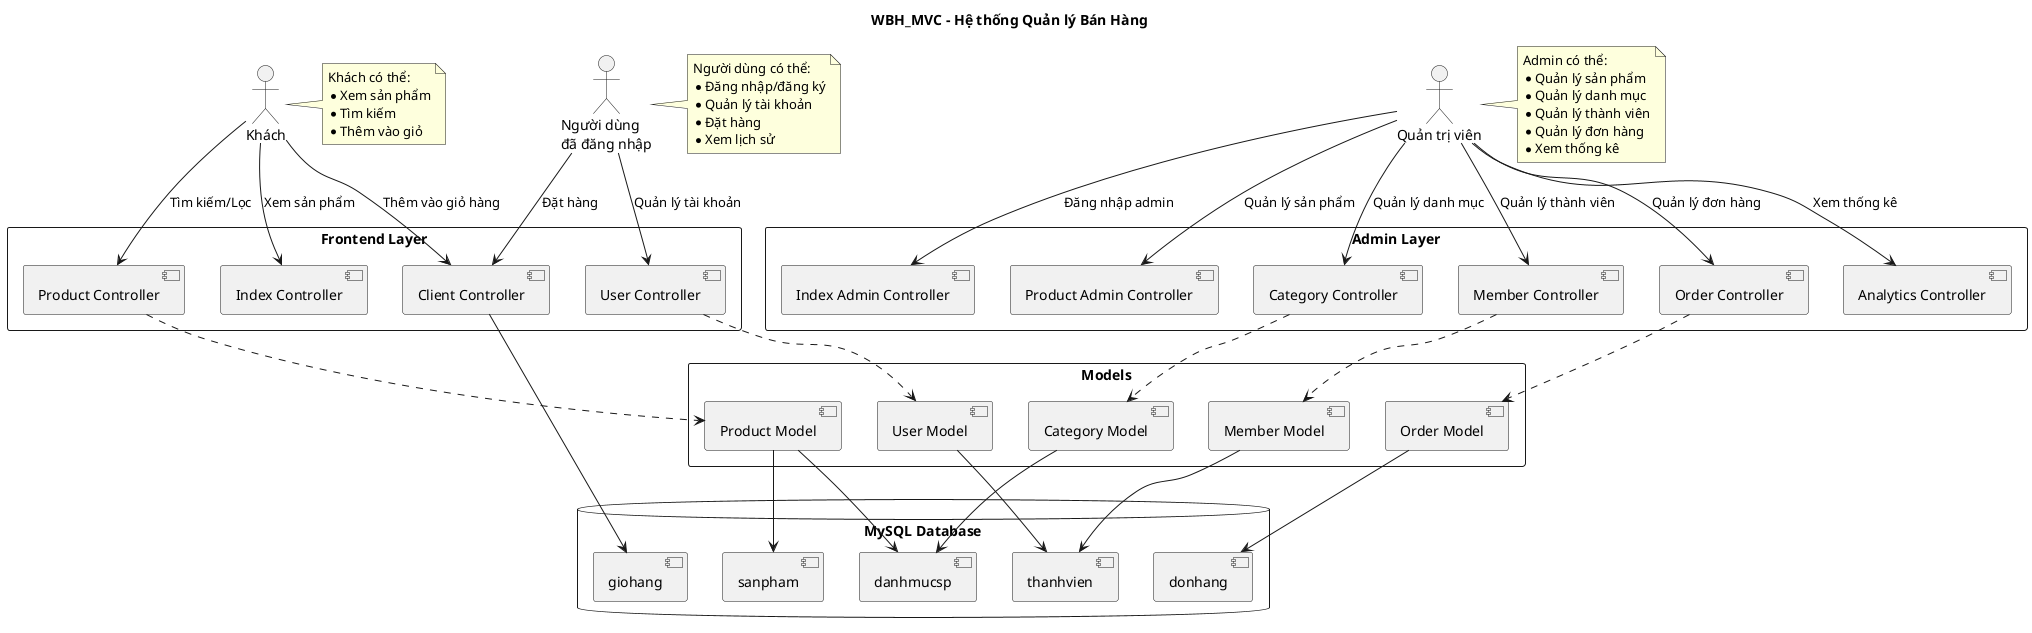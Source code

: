@startuml WBH_MVC System Architecture

skinparam packageStyle rectangle

title WBH_MVC - Hệ thống Quản lý Bán Hàng

' Định nghĩa actors
actor "Khách" as Guest
actor "Người dùng\nđã đăng nhập" as User
actor "Quản trị viên" as Admin

' Định nghĩa các package chính
package "Frontend Layer" {
    [Index Controller] as IC
    [Product Controller] as PC
    [Client Controller] as CC
    [User Controller] as UC
}

package "Admin Layer" {
    [Index Admin Controller] as IAC
    [Product Admin Controller] as PAC
    [Category Controller] as CatC
    [Member Controller] as MC
    [Order Controller] as OC
    [Analytics Controller] as AC
}

package "Models" {
    [Product Model] as PM
    [Category Model] as CM
    [User Model] as UM
    [Member Model] as MM
    [Order Model] as OM
}

database "MySQL Database" {
    [danhmucsp] as Categories
    [sanpham] as Products
    [thanhvien] as Members
    [donhang] as Orders
    [giohang] as Cart
}

' Luồng người dùng
Guest --> IC : Xem sản phẩm
Guest --> PC : Tìm kiếm/Lọc
Guest --> CC : Thêm vào giỏ hàng
User --> UC : Quản lý tài khoản
User --> CC : Đặt hàng

' Luồng admin
Admin --> IAC : Đăng nhập admin
Admin --> PAC : Quản lý sản phẩm
Admin --> CatC : Quản lý danh mục
Admin --> MC : Quản lý thành viên
Admin --> OC : Quản lý đơn hàng
Admin --> AC : Xem thống kê

' Kết nối Controllers với Models
PC ..> PM
CatC ..> CM
UC ..> UM
MC ..> MM
OC ..> OM

' Kết nối Models với Database
PM --> Products
PM --> Categories
CM --> Categories
UM --> Members
MM --> Members
OM --> Orders
CC --> Cart

note right of Guest
  Khách có thể:
  * Xem sản phẩm
  * Tìm kiếm
  * Thêm vào giỏ
end note

note right of User
  Người dùng có thể:
  * Đăng nhập/đăng ký
  * Quản lý tài khoản
  * Đặt hàng
  * Xem lịch sử
end note

note right of Admin
  Admin có thể:
  * Quản lý sản phẩm
  * Quản lý danh mục
  * Quản lý thành viên
  * Quản lý đơn hàng
  * Xem thống kê
end note

@enduml
